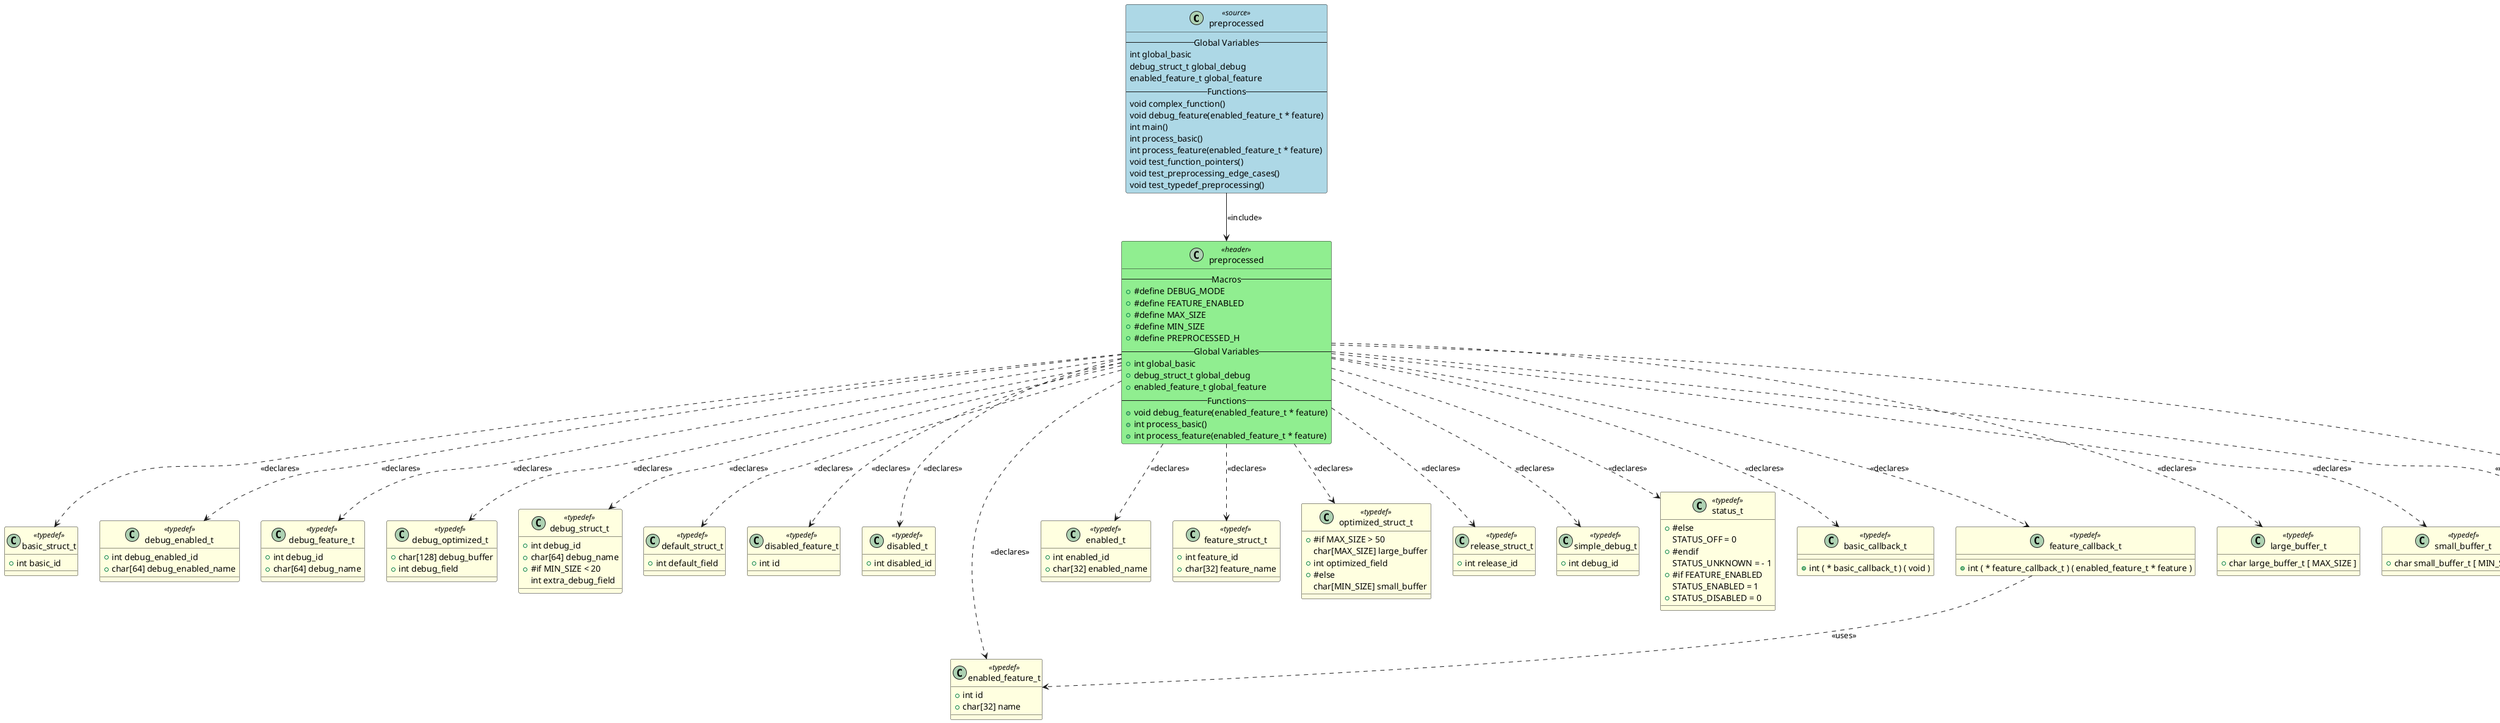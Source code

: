@startuml preprocessed

class "preprocessed" as PREPROCESSED <<source>> #LightBlue
{
    -- Global Variables --
    int global_basic
    debug_struct_t global_debug
    enabled_feature_t global_feature
    -- Functions --
    void complex_function()
    void debug_feature(enabled_feature_t * feature)
    int main()
    int process_basic()
    int process_feature(enabled_feature_t * feature)
    void test_function_pointers()
    void test_preprocessing_edge_cases()
    void test_typedef_preprocessing()
}

class "preprocessed" as HEADER_PREPROCESSED <<header>> #LightGreen
{
    -- Macros --
    + #define DEBUG_MODE
    + #define FEATURE_ENABLED
    + #define MAX_SIZE
    + #define MIN_SIZE
    + #define PREPROCESSED_H
    -- Global Variables --
    + int global_basic
    + debug_struct_t global_debug
    + enabled_feature_t global_feature
    -- Functions --
    + void debug_feature(enabled_feature_t * feature)
    + int process_basic()
    + int process_feature(enabled_feature_t * feature)
}

class "basic_struct_t" as TYPEDEF_BASIC_STRUCT_T <<typedef>> #LightYellow
{
    + int basic_id
}

class "debug_enabled_t" as TYPEDEF_DEBUG_ENABLED_T <<typedef>> #LightYellow
{
    + int debug_enabled_id
    + char[64] debug_enabled_name
}

class "debug_feature_t" as TYPEDEF_DEBUG_FEATURE_T <<typedef>> #LightYellow
{
    + int debug_id
    + char[64] debug_name
}

class "debug_optimized_t" as TYPEDEF_DEBUG_OPTIMIZED_T <<typedef>> #LightYellow
{
    + char[128] debug_buffer
    + int debug_field
}

class "debug_struct_t" as TYPEDEF_DEBUG_STRUCT_T <<typedef>> #LightYellow
{
    + int debug_id
    + char[64] debug_name
    + #if MIN_SIZE < 20 
 int extra_debug_field
}

class "default_struct_t" as TYPEDEF_DEFAULT_STRUCT_T <<typedef>> #LightYellow
{
    + int default_field
}

class "disabled_feature_t" as TYPEDEF_DISABLED_FEATURE_T <<typedef>> #LightYellow
{
    + int id
}

class "disabled_t" as TYPEDEF_DISABLED_T <<typedef>> #LightYellow
{
    + int disabled_id
}

class "enabled_feature_t" as TYPEDEF_ENABLED_FEATURE_T <<typedef>> #LightYellow
{
    + int id
    + char[32] name
}

class "enabled_t" as TYPEDEF_ENABLED_T <<typedef>> #LightYellow
{
    + int enabled_id
    + char[32] enabled_name
}

class "feature_struct_t" as TYPEDEF_FEATURE_STRUCT_T <<typedef>> #LightYellow
{
    + int feature_id
    + char[32] feature_name
}

class "optimized_struct_t" as TYPEDEF_OPTIMIZED_STRUCT_T <<typedef>> #LightYellow
{
    + #if MAX_SIZE > 50 
 char[MAX_SIZE] large_buffer
    + int optimized_field
    + #else 
 char[MIN_SIZE] small_buffer
}

class "release_struct_t" as TYPEDEF_RELEASE_STRUCT_T <<typedef>> #LightYellow
{
    + int release_id
}

class "simple_debug_t" as TYPEDEF_SIMPLE_DEBUG_T <<typedef>> #LightYellow
{
    + int debug_id
}

class "status_t" as TYPEDEF_STATUS_T <<typedef>> #LightYellow
{
    + #else 
 STATUS_OFF = 0
    + #endif 
 STATUS_UNKNOWN = - 1
    + #if FEATURE_ENABLED 
 STATUS_ENABLED = 1
    + STATUS_DISABLED = 0
}

class "basic_callback_t" as TYPEDEF_BASIC_CALLBACK_T <<typedef>> #LightYellow
{
    + int ( * basic_callback_t ) ( void )
}

class "feature_callback_t" as TYPEDEF_FEATURE_CALLBACK_T <<typedef>> #LightYellow
{
    + int ( * feature_callback_t ) ( enabled_feature_t * feature )
}

class "large_buffer_t" as TYPEDEF_LARGE_BUFFER_T <<typedef>> #LightYellow
{
    + char large_buffer_t [ MAX_SIZE ]
}

class "small_buffer_t" as TYPEDEF_SMALL_BUFFER_T <<typedef>> #LightYellow
{
    + char small_buffer_t [ MIN_SIZE ]
}

class "basic_union_t" as TYPEDEF_BASIC_UNION_T <<typedef>> #LightYellow
{
    + char char_value
    + int int_value
}

class "feature_union_t" as TYPEDEF_FEATURE_UNION_T <<typedef>> #LightYellow
{
    + char char_value
    + #if DEBUG_MODE 
 double debug_value
    + int int_value
}


' Include relationships
PREPROCESSED --> HEADER_PREPROCESSED : <<include>>

' Declaration relationships
HEADER_PREPROCESSED ..> TYPEDEF_BASIC_STRUCT_T : <<declares>>
HEADER_PREPROCESSED ..> TYPEDEF_DEBUG_ENABLED_T : <<declares>>
HEADER_PREPROCESSED ..> TYPEDEF_DEBUG_FEATURE_T : <<declares>>
HEADER_PREPROCESSED ..> TYPEDEF_DEBUG_OPTIMIZED_T : <<declares>>
HEADER_PREPROCESSED ..> TYPEDEF_DEBUG_STRUCT_T : <<declares>>
HEADER_PREPROCESSED ..> TYPEDEF_DEFAULT_STRUCT_T : <<declares>>
HEADER_PREPROCESSED ..> TYPEDEF_DISABLED_FEATURE_T : <<declares>>
HEADER_PREPROCESSED ..> TYPEDEF_DISABLED_T : <<declares>>
HEADER_PREPROCESSED ..> TYPEDEF_ENABLED_FEATURE_T : <<declares>>
HEADER_PREPROCESSED ..> TYPEDEF_ENABLED_T : <<declares>>
HEADER_PREPROCESSED ..> TYPEDEF_FEATURE_STRUCT_T : <<declares>>
HEADER_PREPROCESSED ..> TYPEDEF_OPTIMIZED_STRUCT_T : <<declares>>
HEADER_PREPROCESSED ..> TYPEDEF_RELEASE_STRUCT_T : <<declares>>
HEADER_PREPROCESSED ..> TYPEDEF_SIMPLE_DEBUG_T : <<declares>>
HEADER_PREPROCESSED ..> TYPEDEF_STATUS_T : <<declares>>
HEADER_PREPROCESSED ..> TYPEDEF_BASIC_CALLBACK_T : <<declares>>
HEADER_PREPROCESSED ..> TYPEDEF_FEATURE_CALLBACK_T : <<declares>>
HEADER_PREPROCESSED ..> TYPEDEF_LARGE_BUFFER_T : <<declares>>
HEADER_PREPROCESSED ..> TYPEDEF_SMALL_BUFFER_T : <<declares>>
HEADER_PREPROCESSED ..> TYPEDEF_BASIC_UNION_T : <<declares>>
HEADER_PREPROCESSED ..> TYPEDEF_FEATURE_UNION_T : <<declares>>

' Uses relationships
TYPEDEF_FEATURE_CALLBACK_T ..> TYPEDEF_ENABLED_FEATURE_T : <<uses>>

@enduml